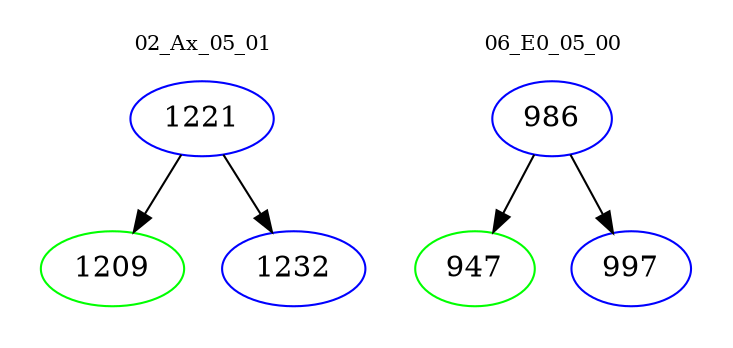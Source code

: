 digraph{
subgraph cluster_0 {
color = white
label = "02_Ax_05_01";
fontsize=10;
T0_1221 [label="1221", color="blue"]
T0_1221 -> T0_1209 [color="black"]
T0_1209 [label="1209", color="green"]
T0_1221 -> T0_1232 [color="black"]
T0_1232 [label="1232", color="blue"]
}
subgraph cluster_1 {
color = white
label = "06_E0_05_00";
fontsize=10;
T1_986 [label="986", color="blue"]
T1_986 -> T1_947 [color="black"]
T1_947 [label="947", color="green"]
T1_986 -> T1_997 [color="black"]
T1_997 [label="997", color="blue"]
}
}
